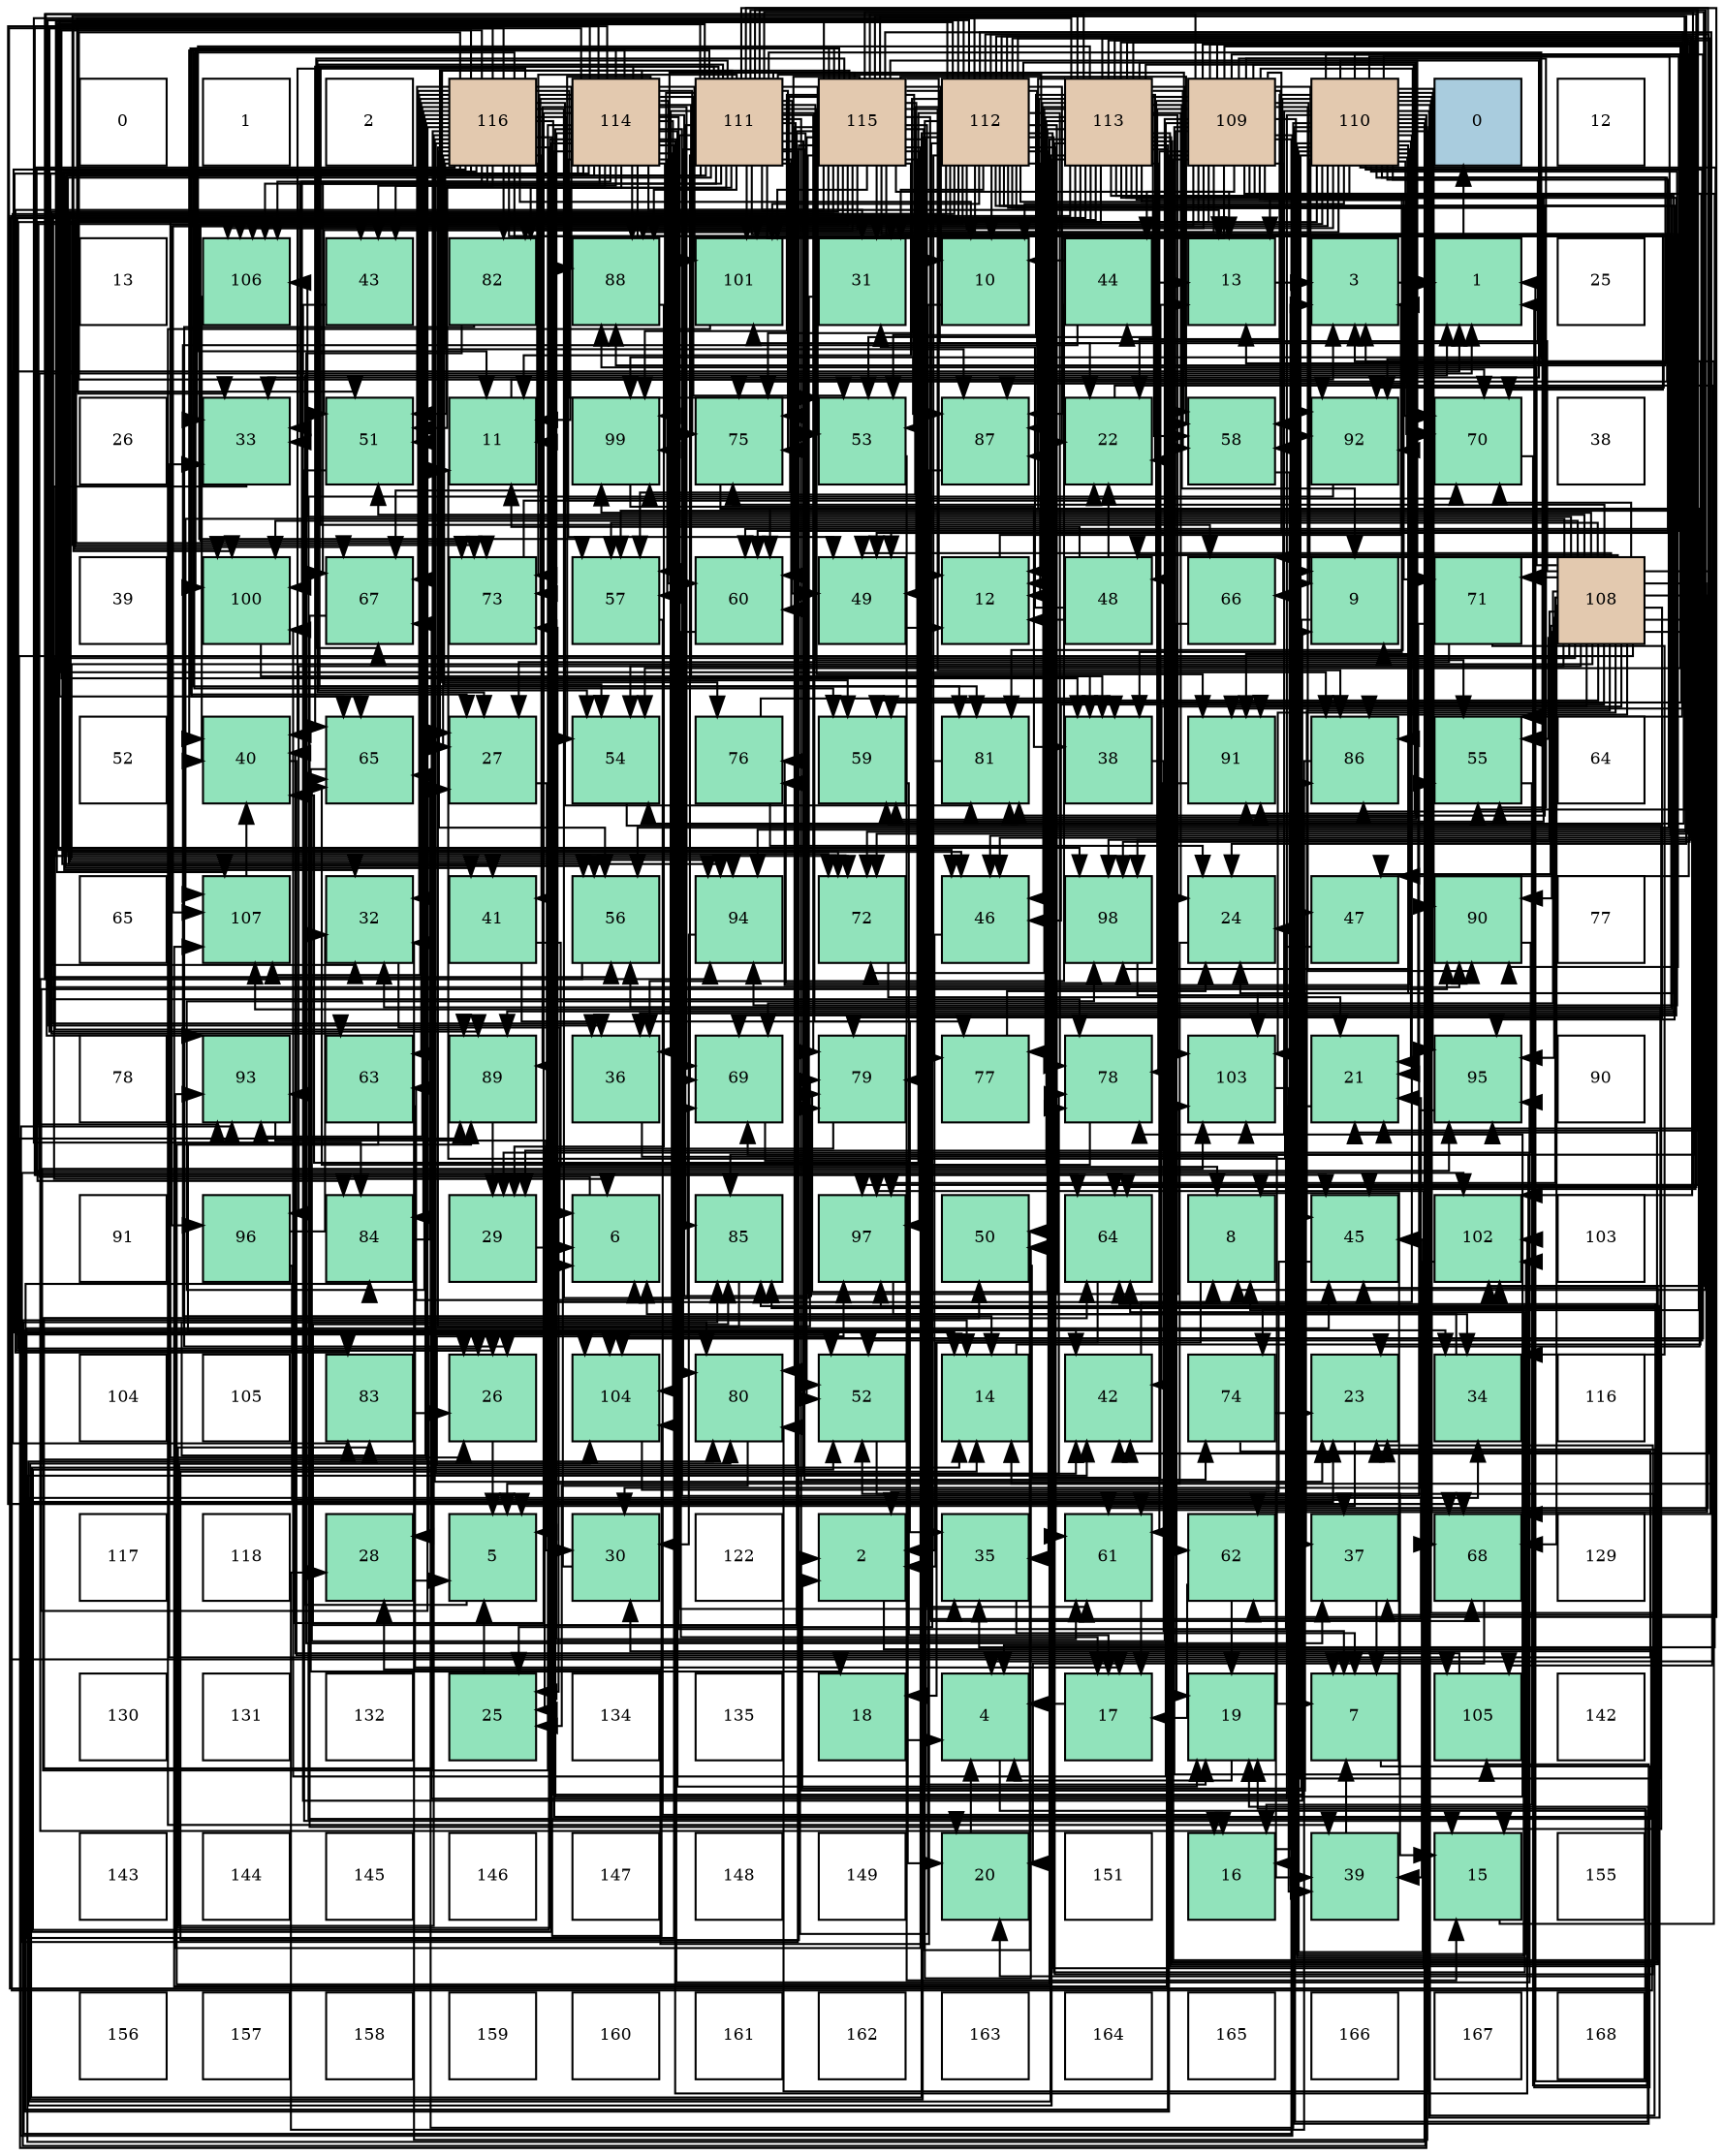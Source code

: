 digraph layout{
 rankdir=TB;
 splines=ortho;
 node [style=filled shape=square fixedsize=true width=0.6];
0[label="0", fontsize=8, fillcolor="#ffffff"];
1[label="1", fontsize=8, fillcolor="#ffffff"];
2[label="2", fontsize=8, fillcolor="#ffffff"];
3[label="116", fontsize=8, fillcolor="#e3c9af"];
4[label="114", fontsize=8, fillcolor="#e3c9af"];
5[label="111", fontsize=8, fillcolor="#e3c9af"];
6[label="115", fontsize=8, fillcolor="#e3c9af"];
7[label="112", fontsize=8, fillcolor="#e3c9af"];
8[label="113", fontsize=8, fillcolor="#e3c9af"];
9[label="109", fontsize=8, fillcolor="#e3c9af"];
10[label="110", fontsize=8, fillcolor="#e3c9af"];
11[label="0", fontsize=8, fillcolor="#a9ccde"];
12[label="12", fontsize=8, fillcolor="#ffffff"];
13[label="13", fontsize=8, fillcolor="#ffffff"];
14[label="106", fontsize=8, fillcolor="#91e3bb"];
15[label="43", fontsize=8, fillcolor="#91e3bb"];
16[label="82", fontsize=8, fillcolor="#91e3bb"];
17[label="88", fontsize=8, fillcolor="#91e3bb"];
18[label="101", fontsize=8, fillcolor="#91e3bb"];
19[label="31", fontsize=8, fillcolor="#91e3bb"];
20[label="10", fontsize=8, fillcolor="#91e3bb"];
21[label="44", fontsize=8, fillcolor="#91e3bb"];
22[label="13", fontsize=8, fillcolor="#91e3bb"];
23[label="3", fontsize=8, fillcolor="#91e3bb"];
24[label="1", fontsize=8, fillcolor="#91e3bb"];
25[label="25", fontsize=8, fillcolor="#ffffff"];
26[label="26", fontsize=8, fillcolor="#ffffff"];
27[label="33", fontsize=8, fillcolor="#91e3bb"];
28[label="51", fontsize=8, fillcolor="#91e3bb"];
29[label="11", fontsize=8, fillcolor="#91e3bb"];
30[label="99", fontsize=8, fillcolor="#91e3bb"];
31[label="75", fontsize=8, fillcolor="#91e3bb"];
32[label="53", fontsize=8, fillcolor="#91e3bb"];
33[label="87", fontsize=8, fillcolor="#91e3bb"];
34[label="22", fontsize=8, fillcolor="#91e3bb"];
35[label="58", fontsize=8, fillcolor="#91e3bb"];
36[label="92", fontsize=8, fillcolor="#91e3bb"];
37[label="70", fontsize=8, fillcolor="#91e3bb"];
38[label="38", fontsize=8, fillcolor="#ffffff"];
39[label="39", fontsize=8, fillcolor="#ffffff"];
40[label="100", fontsize=8, fillcolor="#91e3bb"];
41[label="67", fontsize=8, fillcolor="#91e3bb"];
42[label="73", fontsize=8, fillcolor="#91e3bb"];
43[label="57", fontsize=8, fillcolor="#91e3bb"];
44[label="60", fontsize=8, fillcolor="#91e3bb"];
45[label="49", fontsize=8, fillcolor="#91e3bb"];
46[label="12", fontsize=8, fillcolor="#91e3bb"];
47[label="48", fontsize=8, fillcolor="#91e3bb"];
48[label="66", fontsize=8, fillcolor="#91e3bb"];
49[label="9", fontsize=8, fillcolor="#91e3bb"];
50[label="71", fontsize=8, fillcolor="#91e3bb"];
51[label="108", fontsize=8, fillcolor="#e3c9af"];
52[label="52", fontsize=8, fillcolor="#ffffff"];
53[label="40", fontsize=8, fillcolor="#91e3bb"];
54[label="65", fontsize=8, fillcolor="#91e3bb"];
55[label="27", fontsize=8, fillcolor="#91e3bb"];
56[label="54", fontsize=8, fillcolor="#91e3bb"];
57[label="76", fontsize=8, fillcolor="#91e3bb"];
58[label="59", fontsize=8, fillcolor="#91e3bb"];
59[label="81", fontsize=8, fillcolor="#91e3bb"];
60[label="38", fontsize=8, fillcolor="#91e3bb"];
61[label="91", fontsize=8, fillcolor="#91e3bb"];
62[label="86", fontsize=8, fillcolor="#91e3bb"];
63[label="55", fontsize=8, fillcolor="#91e3bb"];
64[label="64", fontsize=8, fillcolor="#ffffff"];
65[label="65", fontsize=8, fillcolor="#ffffff"];
66[label="107", fontsize=8, fillcolor="#91e3bb"];
67[label="32", fontsize=8, fillcolor="#91e3bb"];
68[label="41", fontsize=8, fillcolor="#91e3bb"];
69[label="56", fontsize=8, fillcolor="#91e3bb"];
70[label="94", fontsize=8, fillcolor="#91e3bb"];
71[label="72", fontsize=8, fillcolor="#91e3bb"];
72[label="46", fontsize=8, fillcolor="#91e3bb"];
73[label="98", fontsize=8, fillcolor="#91e3bb"];
74[label="24", fontsize=8, fillcolor="#91e3bb"];
75[label="47", fontsize=8, fillcolor="#91e3bb"];
76[label="90", fontsize=8, fillcolor="#91e3bb"];
77[label="77", fontsize=8, fillcolor="#ffffff"];
78[label="78", fontsize=8, fillcolor="#ffffff"];
79[label="93", fontsize=8, fillcolor="#91e3bb"];
80[label="63", fontsize=8, fillcolor="#91e3bb"];
81[label="89", fontsize=8, fillcolor="#91e3bb"];
82[label="36", fontsize=8, fillcolor="#91e3bb"];
83[label="69", fontsize=8, fillcolor="#91e3bb"];
84[label="79", fontsize=8, fillcolor="#91e3bb"];
85[label="77", fontsize=8, fillcolor="#91e3bb"];
86[label="78", fontsize=8, fillcolor="#91e3bb"];
87[label="103", fontsize=8, fillcolor="#91e3bb"];
88[label="21", fontsize=8, fillcolor="#91e3bb"];
89[label="95", fontsize=8, fillcolor="#91e3bb"];
90[label="90", fontsize=8, fillcolor="#ffffff"];
91[label="91", fontsize=8, fillcolor="#ffffff"];
92[label="96", fontsize=8, fillcolor="#91e3bb"];
93[label="84", fontsize=8, fillcolor="#91e3bb"];
94[label="29", fontsize=8, fillcolor="#91e3bb"];
95[label="6", fontsize=8, fillcolor="#91e3bb"];
96[label="85", fontsize=8, fillcolor="#91e3bb"];
97[label="97", fontsize=8, fillcolor="#91e3bb"];
98[label="50", fontsize=8, fillcolor="#91e3bb"];
99[label="64", fontsize=8, fillcolor="#91e3bb"];
100[label="8", fontsize=8, fillcolor="#91e3bb"];
101[label="45", fontsize=8, fillcolor="#91e3bb"];
102[label="102", fontsize=8, fillcolor="#91e3bb"];
103[label="103", fontsize=8, fillcolor="#ffffff"];
104[label="104", fontsize=8, fillcolor="#ffffff"];
105[label="105", fontsize=8, fillcolor="#ffffff"];
106[label="83", fontsize=8, fillcolor="#91e3bb"];
107[label="26", fontsize=8, fillcolor="#91e3bb"];
108[label="104", fontsize=8, fillcolor="#91e3bb"];
109[label="80", fontsize=8, fillcolor="#91e3bb"];
110[label="52", fontsize=8, fillcolor="#91e3bb"];
111[label="14", fontsize=8, fillcolor="#91e3bb"];
112[label="42", fontsize=8, fillcolor="#91e3bb"];
113[label="74", fontsize=8, fillcolor="#91e3bb"];
114[label="23", fontsize=8, fillcolor="#91e3bb"];
115[label="34", fontsize=8, fillcolor="#91e3bb"];
116[label="116", fontsize=8, fillcolor="#ffffff"];
117[label="117", fontsize=8, fillcolor="#ffffff"];
118[label="118", fontsize=8, fillcolor="#ffffff"];
119[label="28", fontsize=8, fillcolor="#91e3bb"];
120[label="5", fontsize=8, fillcolor="#91e3bb"];
121[label="30", fontsize=8, fillcolor="#91e3bb"];
122[label="122", fontsize=8, fillcolor="#ffffff"];
123[label="2", fontsize=8, fillcolor="#91e3bb"];
124[label="35", fontsize=8, fillcolor="#91e3bb"];
125[label="61", fontsize=8, fillcolor="#91e3bb"];
126[label="62", fontsize=8, fillcolor="#91e3bb"];
127[label="37", fontsize=8, fillcolor="#91e3bb"];
128[label="68", fontsize=8, fillcolor="#91e3bb"];
129[label="129", fontsize=8, fillcolor="#ffffff"];
130[label="130", fontsize=8, fillcolor="#ffffff"];
131[label="131", fontsize=8, fillcolor="#ffffff"];
132[label="132", fontsize=8, fillcolor="#ffffff"];
133[label="25", fontsize=8, fillcolor="#91e3bb"];
134[label="134", fontsize=8, fillcolor="#ffffff"];
135[label="135", fontsize=8, fillcolor="#ffffff"];
136[label="18", fontsize=8, fillcolor="#91e3bb"];
137[label="4", fontsize=8, fillcolor="#91e3bb"];
138[label="17", fontsize=8, fillcolor="#91e3bb"];
139[label="19", fontsize=8, fillcolor="#91e3bb"];
140[label="7", fontsize=8, fillcolor="#91e3bb"];
141[label="105", fontsize=8, fillcolor="#91e3bb"];
142[label="142", fontsize=8, fillcolor="#ffffff"];
143[label="143", fontsize=8, fillcolor="#ffffff"];
144[label="144", fontsize=8, fillcolor="#ffffff"];
145[label="145", fontsize=8, fillcolor="#ffffff"];
146[label="146", fontsize=8, fillcolor="#ffffff"];
147[label="147", fontsize=8, fillcolor="#ffffff"];
148[label="148", fontsize=8, fillcolor="#ffffff"];
149[label="149", fontsize=8, fillcolor="#ffffff"];
150[label="20", fontsize=8, fillcolor="#91e3bb"];
151[label="151", fontsize=8, fillcolor="#ffffff"];
152[label="16", fontsize=8, fillcolor="#91e3bb"];
153[label="39", fontsize=8, fillcolor="#91e3bb"];
154[label="15", fontsize=8, fillcolor="#91e3bb"];
155[label="155", fontsize=8, fillcolor="#ffffff"];
156[label="156", fontsize=8, fillcolor="#ffffff"];
157[label="157", fontsize=8, fillcolor="#ffffff"];
158[label="158", fontsize=8, fillcolor="#ffffff"];
159[label="159", fontsize=8, fillcolor="#ffffff"];
160[label="160", fontsize=8, fillcolor="#ffffff"];
161[label="161", fontsize=8, fillcolor="#ffffff"];
162[label="162", fontsize=8, fillcolor="#ffffff"];
163[label="163", fontsize=8, fillcolor="#ffffff"];
164[label="164", fontsize=8, fillcolor="#ffffff"];
165[label="165", fontsize=8, fillcolor="#ffffff"];
166[label="166", fontsize=8, fillcolor="#ffffff"];
167[label="167", fontsize=8, fillcolor="#ffffff"];
168[label="168", fontsize=8, fillcolor="#ffffff"];
edge [constraint=false, style=vis];24 -> 11;
123 -> 24;
23 -> 24;
137 -> 24;
120 -> 24;
95 -> 24;
140 -> 24;
100 -> 123;
49 -> 123;
20 -> 123;
29 -> 23;
46 -> 23;
22 -> 23;
111 -> 23;
154 -> 23;
152 -> 23;
138 -> 137;
136 -> 137;
139 -> 137;
150 -> 137;
88 -> 137;
34 -> 137;
114 -> 120;
74 -> 120;
133 -> 120;
107 -> 120;
55 -> 120;
119 -> 120;
94 -> 95;
121 -> 95;
19 -> 95;
67 -> 95;
27 -> 95;
115 -> 95;
124 -> 140;
82 -> 140;
127 -> 140;
60 -> 140;
153 -> 140;
53 -> 140;
68 -> 100;
68 -> 124;
112 -> 100;
15 -> 49;
21 -> 20;
21 -> 22;
21 -> 111;
21 -> 82;
101 -> 123;
72 -> 123;
75 -> 29;
47 -> 29;
47 -> 46;
47 -> 34;
47 -> 19;
45 -> 46;
98 -> 22;
28 -> 154;
110 -> 154;
32 -> 154;
56 -> 154;
63 -> 152;
69 -> 152;
43 -> 152;
35 -> 152;
58 -> 138;
44 -> 138;
125 -> 138;
126 -> 138;
126 -> 139;
80 -> 138;
80 -> 115;
99 -> 136;
54 -> 136;
48 -> 139;
41 -> 150;
128 -> 150;
83 -> 150;
37 -> 150;
50 -> 88;
50 -> 55;
50 -> 115;
71 -> 88;
42 -> 34;
113 -> 114;
113 -> 27;
31 -> 114;
57 -> 74;
57 -> 60;
85 -> 74;
86 -> 133;
84 -> 133;
109 -> 133;
59 -> 133;
16 -> 107;
16 -> 127;
106 -> 107;
93 -> 55;
96 -> 119;
62 -> 119;
33 -> 119;
17 -> 94;
81 -> 94;
76 -> 94;
61 -> 94;
36 -> 121;
79 -> 121;
70 -> 121;
89 -> 121;
92 -> 67;
92 -> 127;
97 -> 115;
73 -> 127;
30 -> 60;
40 -> 60;
18 -> 153;
102 -> 153;
87 -> 153;
108 -> 153;
141 -> 53;
14 -> 53;
66 -> 53;
51 -> 49;
51 -> 107;
51 -> 112;
51 -> 21;
51 -> 101;
51 -> 72;
51 -> 75;
51 -> 47;
51 -> 45;
51 -> 28;
51 -> 56;
51 -> 63;
51 -> 43;
51 -> 58;
51 -> 125;
51 -> 126;
51 -> 48;
51 -> 128;
51 -> 83;
51 -> 37;
51 -> 50;
51 -> 113;
51 -> 31;
51 -> 84;
51 -> 62;
51 -> 17;
51 -> 81;
51 -> 76;
51 -> 61;
51 -> 70;
51 -> 89;
51 -> 92;
51 -> 97;
51 -> 73;
51 -> 30;
51 -> 40;
51 -> 102;
51 -> 87;
51 -> 141;
51 -> 14;
51 -> 66;
9 -> 100;
9 -> 49;
9 -> 124;
9 -> 21;
9 -> 47;
9 -> 45;
9 -> 110;
9 -> 32;
9 -> 56;
9 -> 63;
9 -> 69;
9 -> 35;
9 -> 58;
9 -> 44;
9 -> 125;
9 -> 126;
9 -> 54;
9 -> 48;
9 -> 37;
9 -> 50;
9 -> 71;
9 -> 42;
9 -> 57;
9 -> 109;
9 -> 93;
9 -> 96;
9 -> 62;
9 -> 33;
9 -> 76;
9 -> 61;
9 -> 36;
9 -> 79;
9 -> 70;
9 -> 92;
9 -> 97;
9 -> 30;
9 -> 40;
9 -> 18;
9 -> 102;
9 -> 108;
9 -> 14;
10 -> 100;
10 -> 49;
10 -> 20;
10 -> 22;
10 -> 111;
10 -> 139;
10 -> 88;
10 -> 34;
10 -> 114;
10 -> 107;
10 -> 19;
10 -> 67;
10 -> 27;
10 -> 127;
10 -> 112;
10 -> 101;
10 -> 75;
10 -> 45;
10 -> 110;
10 -> 69;
10 -> 43;
10 -> 35;
10 -> 44;
10 -> 99;
10 -> 54;
10 -> 41;
10 -> 128;
10 -> 83;
10 -> 42;
10 -> 31;
10 -> 57;
10 -> 86;
10 -> 109;
10 -> 96;
10 -> 33;
10 -> 17;
10 -> 81;
10 -> 76;
10 -> 36;
10 -> 79;
10 -> 70;
10 -> 89;
10 -> 73;
10 -> 18;
10 -> 87;
10 -> 108;
10 -> 141;
10 -> 14;
10 -> 66;
5 -> 100;
5 -> 29;
5 -> 46;
5 -> 22;
5 -> 88;
5 -> 55;
5 -> 124;
5 -> 82;
5 -> 72;
5 -> 75;
5 -> 45;
5 -> 28;
5 -> 110;
5 -> 32;
5 -> 56;
5 -> 63;
5 -> 69;
5 -> 43;
5 -> 35;
5 -> 44;
5 -> 125;
5 -> 126;
5 -> 99;
5 -> 54;
5 -> 48;
5 -> 41;
5 -> 83;
5 -> 37;
5 -> 71;
5 -> 42;
5 -> 113;
5 -> 31;
5 -> 57;
5 -> 85;
5 -> 86;
5 -> 84;
5 -> 109;
5 -> 59;
5 -> 96;
5 -> 62;
5 -> 33;
5 -> 17;
5 -> 61;
5 -> 36;
5 -> 89;
5 -> 97;
5 -> 30;
5 -> 18;
5 -> 102;
5 -> 14;
5 -> 66;
7 -> 20;
7 -> 46;
7 -> 111;
7 -> 34;
7 -> 114;
7 -> 107;
7 -> 19;
7 -> 67;
7 -> 27;
7 -> 124;
7 -> 82;
7 -> 53;
7 -> 112;
7 -> 15;
7 -> 101;
7 -> 72;
7 -> 98;
7 -> 35;
7 -> 58;
7 -> 125;
7 -> 99;
7 -> 54;
7 -> 128;
7 -> 37;
7 -> 71;
7 -> 42;
7 -> 31;
7 -> 85;
7 -> 86;
7 -> 59;
7 -> 106;
7 -> 93;
7 -> 33;
7 -> 17;
7 -> 81;
7 -> 76;
7 -> 61;
7 -> 79;
7 -> 70;
7 -> 89;
7 -> 97;
7 -> 73;
7 -> 30;
7 -> 40;
7 -> 18;
7 -> 102;
7 -> 87;
7 -> 108;
7 -> 66;
8 -> 49;
8 -> 29;
8 -> 46;
8 -> 139;
8 -> 34;
8 -> 114;
8 -> 74;
8 -> 107;
8 -> 67;
8 -> 115;
8 -> 82;
8 -> 60;
8 -> 112;
8 -> 101;
8 -> 72;
8 -> 28;
8 -> 110;
8 -> 32;
8 -> 56;
8 -> 63;
8 -> 69;
8 -> 43;
8 -> 35;
8 -> 58;
8 -> 44;
8 -> 54;
8 -> 41;
8 -> 128;
8 -> 83;
8 -> 37;
8 -> 71;
8 -> 42;
8 -> 85;
8 -> 86;
8 -> 84;
8 -> 109;
8 -> 59;
8 -> 93;
8 -> 96;
8 -> 62;
8 -> 33;
8 -> 81;
8 -> 61;
8 -> 36;
8 -> 97;
8 -> 73;
8 -> 40;
8 -> 87;
8 -> 108;
8 -> 141;
8 -> 66;
4 -> 111;
4 -> 139;
4 -> 88;
4 -> 74;
4 -> 55;
4 -> 19;
4 -> 67;
4 -> 27;
4 -> 82;
4 -> 60;
4 -> 53;
4 -> 68;
4 -> 112;
4 -> 15;
4 -> 101;
4 -> 45;
4 -> 98;
4 -> 28;
4 -> 32;
4 -> 56;
4 -> 63;
4 -> 43;
4 -> 44;
4 -> 125;
4 -> 80;
4 -> 99;
4 -> 54;
4 -> 41;
4 -> 128;
4 -> 83;
4 -> 42;
4 -> 31;
4 -> 86;
4 -> 84;
4 -> 59;
4 -> 16;
4 -> 106;
4 -> 17;
4 -> 81;
4 -> 36;
4 -> 79;
4 -> 89;
4 -> 73;
4 -> 30;
4 -> 18;
4 -> 102;
4 -> 87;
4 -> 108;
4 -> 14;
6 -> 20;
6 -> 29;
6 -> 46;
6 -> 22;
6 -> 111;
6 -> 139;
6 -> 88;
6 -> 34;
6 -> 74;
6 -> 55;
6 -> 19;
6 -> 27;
6 -> 68;
6 -> 72;
6 -> 45;
6 -> 98;
6 -> 28;
6 -> 110;
6 -> 32;
6 -> 63;
6 -> 69;
6 -> 43;
6 -> 35;
6 -> 58;
6 -> 44;
6 -> 125;
6 -> 80;
6 -> 99;
6 -> 41;
6 -> 71;
6 -> 31;
6 -> 86;
6 -> 84;
6 -> 109;
6 -> 59;
6 -> 16;
6 -> 106;
6 -> 96;
6 -> 62;
6 -> 76;
6 -> 61;
6 -> 79;
6 -> 70;
6 -> 97;
6 -> 30;
6 -> 40;
6 -> 18;
6 -> 102;
6 -> 14;
3 -> 20;
3 -> 29;
3 -> 22;
3 -> 111;
3 -> 114;
3 -> 74;
3 -> 55;
3 -> 67;
3 -> 27;
3 -> 60;
3 -> 53;
3 -> 68;
3 -> 112;
3 -> 15;
3 -> 101;
3 -> 72;
3 -> 28;
3 -> 110;
3 -> 32;
3 -> 56;
3 -> 69;
3 -> 58;
3 -> 80;
3 -> 99;
3 -> 41;
3 -> 128;
3 -> 83;
3 -> 37;
3 -> 71;
3 -> 84;
3 -> 109;
3 -> 59;
3 -> 16;
3 -> 93;
3 -> 96;
3 -> 62;
3 -> 33;
3 -> 17;
3 -> 81;
3 -> 76;
3 -> 36;
3 -> 79;
3 -> 70;
3 -> 89;
3 -> 73;
3 -> 40;
3 -> 87;
3 -> 108;
3 -> 66;
edge [constraint=true, style=invis];
0 -> 13 -> 26 -> 39 -> 52 -> 65 -> 78 -> 91 -> 104 -> 117 -> 130 -> 143 -> 156;
1 -> 14 -> 27 -> 40 -> 53 -> 66 -> 79 -> 92 -> 105 -> 118 -> 131 -> 144 -> 157;
2 -> 15 -> 28 -> 41 -> 54 -> 67 -> 80 -> 93 -> 106 -> 119 -> 132 -> 145 -> 158;
3 -> 16 -> 29 -> 42 -> 55 -> 68 -> 81 -> 94 -> 107 -> 120 -> 133 -> 146 -> 159;
4 -> 17 -> 30 -> 43 -> 56 -> 69 -> 82 -> 95 -> 108 -> 121 -> 134 -> 147 -> 160;
5 -> 18 -> 31 -> 44 -> 57 -> 70 -> 83 -> 96 -> 109 -> 122 -> 135 -> 148 -> 161;
6 -> 19 -> 32 -> 45 -> 58 -> 71 -> 84 -> 97 -> 110 -> 123 -> 136 -> 149 -> 162;
7 -> 20 -> 33 -> 46 -> 59 -> 72 -> 85 -> 98 -> 111 -> 124 -> 137 -> 150 -> 163;
8 -> 21 -> 34 -> 47 -> 60 -> 73 -> 86 -> 99 -> 112 -> 125 -> 138 -> 151 -> 164;
9 -> 22 -> 35 -> 48 -> 61 -> 74 -> 87 -> 100 -> 113 -> 126 -> 139 -> 152 -> 165;
10 -> 23 -> 36 -> 49 -> 62 -> 75 -> 88 -> 101 -> 114 -> 127 -> 140 -> 153 -> 166;
11 -> 24 -> 37 -> 50 -> 63 -> 76 -> 89 -> 102 -> 115 -> 128 -> 141 -> 154 -> 167;
12 -> 25 -> 38 -> 51 -> 64 -> 77 -> 90 -> 103 -> 116 -> 129 -> 142 -> 155 -> 168;
rank = same {0 -> 1 -> 2 -> 3 -> 4 -> 5 -> 6 -> 7 -> 8 -> 9 -> 10 -> 11 -> 12};
rank = same {13 -> 14 -> 15 -> 16 -> 17 -> 18 -> 19 -> 20 -> 21 -> 22 -> 23 -> 24 -> 25};
rank = same {26 -> 27 -> 28 -> 29 -> 30 -> 31 -> 32 -> 33 -> 34 -> 35 -> 36 -> 37 -> 38};
rank = same {39 -> 40 -> 41 -> 42 -> 43 -> 44 -> 45 -> 46 -> 47 -> 48 -> 49 -> 50 -> 51};
rank = same {52 -> 53 -> 54 -> 55 -> 56 -> 57 -> 58 -> 59 -> 60 -> 61 -> 62 -> 63 -> 64};
rank = same {65 -> 66 -> 67 -> 68 -> 69 -> 70 -> 71 -> 72 -> 73 -> 74 -> 75 -> 76 -> 77};
rank = same {78 -> 79 -> 80 -> 81 -> 82 -> 83 -> 84 -> 85 -> 86 -> 87 -> 88 -> 89 -> 90};
rank = same {91 -> 92 -> 93 -> 94 -> 95 -> 96 -> 97 -> 98 -> 99 -> 100 -> 101 -> 102 -> 103};
rank = same {104 -> 105 -> 106 -> 107 -> 108 -> 109 -> 110 -> 111 -> 112 -> 113 -> 114 -> 115 -> 116};
rank = same {117 -> 118 -> 119 -> 120 -> 121 -> 122 -> 123 -> 124 -> 125 -> 126 -> 127 -> 128 -> 129};
rank = same {130 -> 131 -> 132 -> 133 -> 134 -> 135 -> 136 -> 137 -> 138 -> 139 -> 140 -> 141 -> 142};
rank = same {143 -> 144 -> 145 -> 146 -> 147 -> 148 -> 149 -> 150 -> 151 -> 152 -> 153 -> 154 -> 155};
rank = same {156 -> 157 -> 158 -> 159 -> 160 -> 161 -> 162 -> 163 -> 164 -> 165 -> 166 -> 167 -> 168};
}